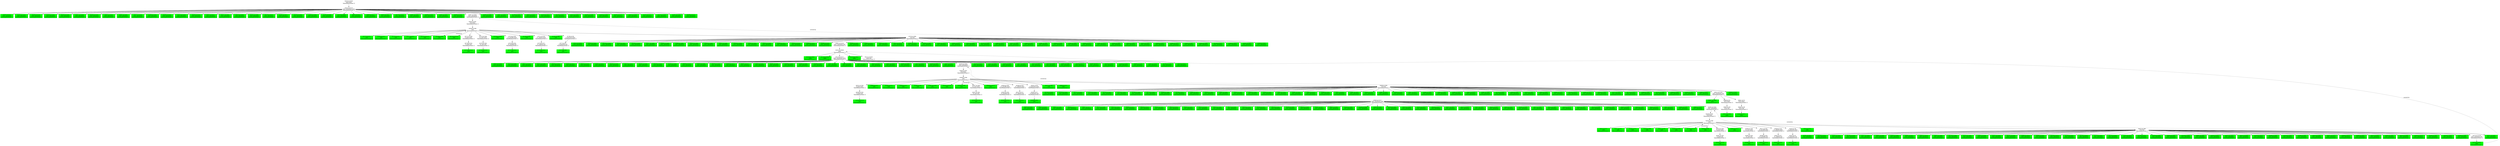 digraph ARG {
node [style="filled" shape="box" color="white"]
92333 [label="92333 @ N552\nmain entry\nValueAnalysisState: []\n" id="92333"]
92341 [label="92341 @ N137\nstart_simulation entry\nValueAnalysisState: []\n" id="92341"]
92367 [fillcolor="green" label="92367 @ N141\nstart_simulation\nValueAnalysisState: []\n" id="92367"]
92430 [fillcolor="green" label="92430 @ N144\nstart_simulation\nValueAnalysisState: []\n" id="92430"]
92385 [fillcolor="green" label="92385 @ N150\nstart_simulation\nValueAnalysisState: []\n" id="92385"]
92448 [fillcolor="green" label="92448 @ N168\nstart_simulation\nValueAnalysisState: []\n" id="92448"]
92428 [fillcolor="green" label="92428 @ N195\nstart_simulation\nValueAnalysisState: []\n" id="92428"]
92421 [fillcolor="green" label="92421 @ N198\nstart_simulation\nValueAnalysisState: []\n" id="92421"]
92446 [fillcolor="green" label="92446 @ N220\nstart_simulation\nValueAnalysisState: []\n" id="92446"]
92632 [fillcolor="green" label="92632 @ N225\nstart_simulation\nValueAnalysisState: []\n" id="92632"]
92847 [fillcolor="green" label="92847 @ N230\nstart_simulation\nValueAnalysisState: []\n" id="92847"]
92472 [fillcolor="green" label="92472 @ N235\nstart_simulation\nValueAnalysisState: []\n" id="92472"]
92496 [fillcolor="green" label="92496 @ N240\nstart_simulation\nValueAnalysisState: []\n" id="92496"]
92493 [fillcolor="green" label="92493 @ N245\nstart_simulation\nValueAnalysisState: []\n" id="92493"]
92524 [fillcolor="green" label="92524 @ N249\nstart_simulation\nValueAnalysisState: []\n" id="92524"]
92840 [fillcolor="green" label="92840 @ N253\nstart_simulation\nValueAnalysisState: []\n" id="92840"]
92531 [fillcolor="green" label="92531 @ N257\nstart_simulation\nValueAnalysisState: []\n" id="92531"]
92517 [fillcolor="green" label="92517 @ N261\nstart_simulation\nValueAnalysisState: []\n" id="92517"]
92516 [fillcolor="green" label="92516 @ N265\nstart_simulation\nValueAnalysisState: []\n" id="92516"]
92545 [fillcolor="green" label="92545 @ N269\nstart_simulation\nValueAnalysisState: []\n" id="92545"]
92579 [fillcolor="green" label="92579 @ N273\nstart_simulation\nValueAnalysisState: []\n" id="92579"]
92595 [fillcolor="green" label="92595 @ N277\nstart_simulation\nValueAnalysisState: []\n" id="92595"]
92544 [fillcolor="green" label="92544 @ N281\nstart_simulation\nValueAnalysisState: []\n" id="92544"]
92698 [fillcolor="green" label="92698 @ N285\nstart_simulation\nValueAnalysisState: []\n" id="92698"]
92565 [fillcolor="green" label="92565 @ N289\nstart_simulation\nValueAnalysisState: []\n" id="92565"]
92735 [fillcolor="green" label="92735 @ N305\nstart_simulation\nValueAnalysisState: []\n" id="92735"]
93051 [fillcolor="green" label="93051 @ N313\nstart_simulation\nValueAnalysisState: []\n" id="93051"]
92603 [fillcolor="green" label="92603 @ N317\nstart_simulation\nValueAnalysisState: []\n" id="92603"]
92613 [fillcolor="green" label="92613 @ N321\nstart_simulation\nValueAnalysisState: []\n" id="92613"]
92779 [fillcolor="green" label="92779 @ N325\nstart_simulation\nValueAnalysisState: []\n" id="92779"]
92687 [fillcolor="green" label="92687 @ N329\nstart_simulation\nValueAnalysisState: []\n" id="92687"]
92689 [fillcolor="green" label="92689 @ N333\nstart_simulation\nValueAnalysisState: []\n" id="92689"]
92655 [fillcolor="green" label="92655 @ N337\nstart_simulation\nValueAnalysisState: []\n" id="92655"]
92648 [fillcolor="green" label="92648 @ N341\nstart_simulation\nValueAnalysisState: []\n" id="92648"]
92647 [label="92647 @ N345\nstart_simulation\nValueAnalysisState: []\n" id="92647"]
92653 [label="92653 @ N61\neval entry\nValueAnalysisState: []\n" id="92653"]
92656 [label="92656 @ N68\neval\nValueAnalysisState: []\n" id="92656"]
92782 [label="92782 @ N60\neval exit\nValueAnalysisState: []\n" id="92782"]
92964 [fillcolor="green" label="92964 @ N379\nstart_simulation\nValueAnalysisState: []\n" id="92964"]
92882 [fillcolor="green" label="92882 @ N397\nstart_simulation\nValueAnalysisState: []\n" id="92882"]
93034 [fillcolor="green" label="93034 @ N406\nstart_simulation\nValueAnalysisState: []\n" id="93034"]
93106 [fillcolor="green" label="93106 @ N415\nstart_simulation\nValueAnalysisState: []\n" id="93106"]
92888 [fillcolor="green" label="92888 @ N423\nstart_simulation\nValueAnalysisState: []\n" id="92888"]
92942 [fillcolor="green" label="92942 @ N432\nstart_simulation\nValueAnalysisState: []\n" id="92942"]
93141 [fillcolor="green" label="93141 @ N436\nstart_simulation\nValueAnalysisState: []\n" id="93141"]
92916 [fillcolor="green" label="92916 @ N440\nstart_simulation\nValueAnalysisState: []\n" id="92916"]
93138 [fillcolor="green" label="93138 @ N444\nstart_simulation\nValueAnalysisState: []\n" id="93138"]
93133 [fillcolor="green" label="93133 @ N452\nstart_simulation\nValueAnalysisState: []\n" id="93133"]
93108 [fillcolor="green" label="93108 @ N456\nstart_simulation\nValueAnalysisState: []\n" id="93108"]
93127 [fillcolor="green" label="93127 @ N460\nstart_simulation\nValueAnalysisState: []\n" id="93127"]
92995 [fillcolor="green" label="92995 @ N468\nstart_simulation\nValueAnalysisState: []\n" id="92995"]
92988 [fillcolor="green" label="92988 @ N480\nstart_simulation\nValueAnalysisState: []\n" id="92988"]
93010 [fillcolor="green" label="93010 @ N484\nstart_simulation\nValueAnalysisState: []\n" id="93010"]
93056 [fillcolor="green" label="93056 @ N488\nstart_simulation\nValueAnalysisState: []\n" id="93056"]
93012 [fillcolor="green" label="93012 @ N496\nstart_simulation\nValueAnalysisState: []\n" id="93012"]
93048 [fillcolor="green" label="93048 @ N500\nstart_simulation\nValueAnalysisState: []\n" id="93048"]
93043 [fillcolor="green" label="93043 @ N504\nstart_simulation\nValueAnalysisState: []\n" id="93043"]
93033 [fillcolor="green" label="93033 @ N508\nstart_simulation\nValueAnalysisState: []\n" id="93033"]
93036 [fillcolor="green" label="93036 @ N512\nstart_simulation\nValueAnalysisState: []\n" id="93036"]
93044 [fillcolor="green" label="93044 @ N516\nstart_simulation\nValueAnalysisState: []\n" id="93044"]
93096 [fillcolor="green" label="93096 @ N520\nstart_simulation\nValueAnalysisState: []\n" id="93096"]
93088 [fillcolor="green" label="93088 @ N528\nstart_simulation\nValueAnalysisState: []\n" id="93088"]
93091 [label="93091 @ N136\nstart_simulation exit\nValueAnalysisState: []\n" id="93091"]
93101 [label="93101 @ N636\nmain\nValueAnalysisState: []\n" id="93101"]
93126 [fillcolor="green" label="93126 @ N646\nmain\nValueAnalysisState: []\n" id="93126"]
93128 [fillcolor="green" label="93128 @ N649\nmain\nValueAnalysisState: []\n" id="93128"]
93119 [label="93119 @ N137\nstart_simulation entry\nValueAnalysisState: []\n" id="93119"]
93528 [fillcolor="green" label="93528 @ N141\nstart_simulation\nValueAnalysisState: []\n" id="93528"]
93441 [fillcolor="green" label="93441 @ N168\nstart_simulation\nValueAnalysisState: []\n" id="93441"]
93478 [fillcolor="green" label="93478 @ N186\nstart_simulation\nValueAnalysisState: []\n" id="93478"]
93221 [fillcolor="green" label="93221 @ N195\nstart_simulation\nValueAnalysisState: []\n" id="93221"]
93225 [fillcolor="green" label="93225 @ N198\nstart_simulation\nValueAnalysisState: []\n" id="93225"]
93339 [fillcolor="green" label="93339 @ N204\nstart_simulation\nValueAnalysisState: []\n" id="93339"]
93409 [fillcolor="green" label="93409 @ N212\nstart_simulation\nValueAnalysisState: []\n" id="93409"]
93424 [fillcolor="green" label="93424 @ N220\nstart_simulation\nValueAnalysisState: []\n" id="93424"]
93305 [fillcolor="green" label="93305 @ N225\nstart_simulation\nValueAnalysisState: []\n" id="93305"]
93349 [fillcolor="green" label="93349 @ N230\nstart_simulation\nValueAnalysisState: []\n" id="93349"]
93578 [fillcolor="green" label="93578 @ N235\nstart_simulation\nValueAnalysisState: []\n" id="93578"]
93282 [fillcolor="green" label="93282 @ N240\nstart_simulation\nValueAnalysisState: []\n" id="93282"]
93338 [fillcolor="green" label="93338 @ N245\nstart_simulation\nValueAnalysisState: []\n" id="93338"]
93306 [fillcolor="green" label="93306 @ N249\nstart_simulation\nValueAnalysisState: []\n" id="93306"]
93300 [fillcolor="green" label="93300 @ N253\nstart_simulation\nValueAnalysisState: []\n" id="93300"]
93324 [fillcolor="green" label="93324 @ N261\nstart_simulation\nValueAnalysisState: []\n" id="93324"]
93376 [fillcolor="green" label="93376 @ N269\nstart_simulation\nValueAnalysisState: []\n" id="93376"]
93586 [fillcolor="green" label="93586 @ N273\nstart_simulation\nValueAnalysisState: []\n" id="93586"]
93367 [fillcolor="green" label="93367 @ N277\nstart_simulation\nValueAnalysisState: []\n" id="93367"]
93354 [fillcolor="green" label="93354 @ N281\nstart_simulation\nValueAnalysisState: []\n" id="93354"]
93361 [fillcolor="green" label="93361 @ N285\nstart_simulation\nValueAnalysisState: []\n" id="93361"]
93366 [fillcolor="green" label="93366 @ N289\nstart_simulation\nValueAnalysisState: []\n" id="93366"]
93393 [fillcolor="green" label="93393 @ N293\nstart_simulation\nValueAnalysisState: []\n" id="93393"]
93486 [fillcolor="green" label="93486 @ N297\nstart_simulation\nValueAnalysisState: []\n" id="93486"]
93617 [fillcolor="green" label="93617 @ N301\nstart_simulation\nValueAnalysisState: []\n" id="93617"]
93397 [fillcolor="green" label="93397 @ N309\nstart_simulation\nValueAnalysisState: []\n" id="93397"]
93423 [fillcolor="green" label="93423 @ N313\nstart_simulation\nValueAnalysisState: []\n" id="93423"]
93415 [fillcolor="green" label="93415 @ N317\nstart_simulation\nValueAnalysisState: []\n" id="93415"]
93431 [fillcolor="green" label="93431 @ N325\nstart_simulation\nValueAnalysisState: []\n" id="93431"]
93465 [fillcolor="green" label="93465 @ N329\nstart_simulation\nValueAnalysisState: []\n" id="93465"]
93470 [fillcolor="green" label="93470 @ N333\nstart_simulation\nValueAnalysisState: []\n" id="93470"]
93459 [fillcolor="green" label="93459 @ N337\nstart_simulation\nValueAnalysisState: []\n" id="93459"]
93457 [fillcolor="green" label="93457 @ N341\nstart_simulation\nValueAnalysisState: []\n" id="93457"]
93456 [label="93456 @ N345\nstart_simulation\nValueAnalysisState: []\n" id="93456"]
93463 [label="93463 @ N61\neval entry\nValueAnalysisState: []\n" id="93463"]
93468 [label="93468 @ N68\neval\nValueAnalysisState: []\n" id="93468"]
93608 [label="93608 @ N60\neval exit\nValueAnalysisState: []\n" id="93608"]
93772 [fillcolor="green" label="93772 @ N352\nstart_simulation\nValueAnalysisState: []\n" id="93772"]
93779 [fillcolor="green" label="93779 @ N355\nstart_simulation\nValueAnalysisState: []\n" id="93779"]
93696 [fillcolor="green" label="93696 @ N361\nstart_simulation\nValueAnalysisState: []\n" id="93696"]
93702 [fillcolor="green" label="93702 @ N388\nstart_simulation\nValueAnalysisState: []\n" id="93702"]
93698 [fillcolor="green" label="93698 @ N406\nstart_simulation\nValueAnalysisState: []\n" id="93698"]
93839 [fillcolor="green" label="93839 @ N415\nstart_simulation\nValueAnalysisState: []\n" id="93839"]
93695 [fillcolor="green" label="93695 @ N423\nstart_simulation\nValueAnalysisState: []\n" id="93695"]
93746 [fillcolor="green" label="93746 @ N436\nstart_simulation\nValueAnalysisState: []\n" id="93746"]
93758 [fillcolor="green" label="93758 @ N440\nstart_simulation\nValueAnalysisState: []\n" id="93758"]
93751 [fillcolor="green" label="93751 @ N444\nstart_simulation\nValueAnalysisState: []\n" id="93751"]
93742 [fillcolor="green" label="93742 @ N448\nstart_simulation\nValueAnalysisState: []\n" id="93742"]
93750 [fillcolor="green" label="93750 @ N452\nstart_simulation\nValueAnalysisState: []\n" id="93750"]
93759 [fillcolor="green" label="93759 @ N456\nstart_simulation\nValueAnalysisState: []\n" id="93759"]
93798 [fillcolor="green" label="93798 @ N460\nstart_simulation\nValueAnalysisState: []\n" id="93798"]
93778 [fillcolor="green" label="93778 @ N464\nstart_simulation\nValueAnalysisState: []\n" id="93778"]
93808 [fillcolor="green" label="93808 @ N468\nstart_simulation\nValueAnalysisState: []\n" id="93808"]
93796 [fillcolor="green" label="93796 @ N472\nstart_simulation\nValueAnalysisState: []\n" id="93796"]
93804 [fillcolor="green" label="93804 @ N476\nstart_simulation\nValueAnalysisState: []\n" id="93804"]
93959 [fillcolor="green" label="93959 @ N484\nstart_simulation\nValueAnalysisState: []\n" id="93959"]
93822 [fillcolor="green" label="93822 @ N488\nstart_simulation\nValueAnalysisState: []\n" id="93822"]
93843 [fillcolor="green" label="93843 @ N492\nstart_simulation\nValueAnalysisState: []\n" id="93843"]
93859 [fillcolor="green" label="93859 @ N496\nstart_simulation\nValueAnalysisState: []\n" id="93859"]
93844 [fillcolor="green" label="93844 @ N500\nstart_simulation\nValueAnalysisState: []\n" id="93844"]
93855 [fillcolor="green" label="93855 @ N504\nstart_simulation\nValueAnalysisState: []\n" id="93855"]
93881 [fillcolor="green" label="93881 @ N520\nstart_simulation\nValueAnalysisState: []\n" id="93881"]
93902 [fillcolor="green" label="93902 @ N524\nstart_simulation\nValueAnalysisState: []\n" id="93902"]
93898 [fillcolor="green" label="93898 @ N528\nstart_simulation\nValueAnalysisState: []\n" id="93898"]
93914 [label="93914 @ N136\nstart_simulation exit\nValueAnalysisState: []\n" id="93914"]
93947 [fillcolor="green" label="93947 @ N668\nmain\nValueAnalysisState: []\n" id="93947"]
93941 [label="93941 @ N1\nerror entry\nValueAnalysisState: []\n" id="93941"]
93945 [label="93945 @ N0\nerror exit\nValueAnalysisState: []\n" id="93945"]
93948 [fillcolor="green" label="93948 @ N671\nmain\nValueAnalysisState: []\n" id="93948"]
93940 [label="93940 @ N137\nstart_simulation entry\nValueAnalysisState: []\n" id="93940"]
93993 [fillcolor="green" label="93993 @ N150\nstart_simulation\nValueAnalysisState: []\n" id="93993"]
93984 [fillcolor="green" label="93984 @ N153\nstart_simulation\nValueAnalysisState: []\n" id="93984"]
94074 [fillcolor="green" label="94074 @ N159\nstart_simulation\nValueAnalysisState: []\n" id="94074"]
94421 [fillcolor="green" label="94421 @ N162\nstart_simulation\nValueAnalysisState: []\n" id="94421"]
94025 [fillcolor="green" label="94025 @ N168\nstart_simulation\nValueAnalysisState: []\n" id="94025"]
94006 [fillcolor="green" label="94006 @ N171\nstart_simulation\nValueAnalysisState: []\n" id="94006"]
94027 [fillcolor="green" label="94027 @ N177\nstart_simulation\nValueAnalysisState: []\n" id="94027"]
94279 [fillcolor="green" label="94279 @ N186\nstart_simulation\nValueAnalysisState: []\n" id="94279"]
94210 [fillcolor="green" label="94210 @ N204\nstart_simulation\nValueAnalysisState: []\n" id="94210"]
94093 [fillcolor="green" label="94093 @ N212\nstart_simulation\nValueAnalysisState: []\n" id="94093"]
94180 [fillcolor="green" label="94180 @ N220\nstart_simulation\nValueAnalysisState: []\n" id="94180"]
94102 [fillcolor="green" label="94102 @ N225\nstart_simulation\nValueAnalysisState: []\n" id="94102"]
94153 [fillcolor="green" label="94153 @ N230\nstart_simulation\nValueAnalysisState: []\n" id="94153"]
94105 [fillcolor="green" label="94105 @ N235\nstart_simulation\nValueAnalysisState: []\n" id="94105"]
94121 [fillcolor="green" label="94121 @ N240\nstart_simulation\nValueAnalysisState: []\n" id="94121"]
94120 [fillcolor="green" label="94120 @ N245\nstart_simulation\nValueAnalysisState: []\n" id="94120"]
94173 [fillcolor="green" label="94173 @ N249\nstart_simulation\nValueAnalysisState: []\n" id="94173"]
94226 [fillcolor="green" label="94226 @ N253\nstart_simulation\nValueAnalysisState: []\n" id="94226"]
94246 [fillcolor="green" label="94246 @ N257\nstart_simulation\nValueAnalysisState: []\n" id="94246"]
94158 [fillcolor="green" label="94158 @ N261\nstart_simulation\nValueAnalysisState: []\n" id="94158"]
94206 [fillcolor="green" label="94206 @ N265\nstart_simulation\nValueAnalysisState: []\n" id="94206"]
94163 [fillcolor="green" label="94163 @ N269\nstart_simulation\nValueAnalysisState: []\n" id="94163"]
94187 [fillcolor="green" label="94187 @ N277\nstart_simulation\nValueAnalysisState: []\n" id="94187"]
94267 [fillcolor="green" label="94267 @ N281\nstart_simulation\nValueAnalysisState: []\n" id="94267"]
94188 [fillcolor="green" label="94188 @ N285\nstart_simulation\nValueAnalysisState: []\n" id="94188"]
94268 [fillcolor="green" label="94268 @ N289\nstart_simulation\nValueAnalysisState: []\n" id="94268"]
94283 [fillcolor="green" label="94283 @ N293\nstart_simulation\nValueAnalysisState: []\n" id="94283"]
94254 [fillcolor="green" label="94254 @ N305\nstart_simulation\nValueAnalysisState: []\n" id="94254"]
94223 [fillcolor="green" label="94223 @ N309\nstart_simulation\nValueAnalysisState: []\n" id="94223"]
94233 [fillcolor="green" label="94233 @ N313\nstart_simulation\nValueAnalysisState: []\n" id="94233"]
94248 [fillcolor="green" label="94248 @ N317\nstart_simulation\nValueAnalysisState: []\n" id="94248"]
94377 [fillcolor="green" label="94377 @ N321\nstart_simulation\nValueAnalysisState: []\n" id="94377"]
94257 [fillcolor="green" label="94257 @ N325\nstart_simulation\nValueAnalysisState: []\n" id="94257"]
94271 [fillcolor="green" label="94271 @ N333\nstart_simulation\nValueAnalysisState: []\n" id="94271"]
94291 [fillcolor="green" label="94291 @ N337\nstart_simulation\nValueAnalysisState: []\n" id="94291"]
94285 [label="94285 @ N345\nstart_simulation\nValueAnalysisState: []\n" id="94285"]
94290 [label="94290 @ N61\neval entry\nValueAnalysisState: []\n" id="94290"]
94295 [label="94295 @ N68\neval\nValueAnalysisState: []\n" id="94295"]
94423 [label="94423 @ N60\neval exit\nValueAnalysisState: []\n" id="94423"]
94527 [fillcolor="green" label="94527 @ N352\nstart_simulation\nValueAnalysisState: []\n" id="94527"]
94454 [fillcolor="green" label="94454 @ N361\nstart_simulation\nValueAnalysisState: []\n" id="94454"]
94513 [fillcolor="green" label="94513 @ N364\nstart_simulation\nValueAnalysisState: []\n" id="94513"]
94540 [fillcolor="green" label="94540 @ N379\nstart_simulation\nValueAnalysisState: []\n" id="94540"]
94500 [fillcolor="green" label="94500 @ N397\nstart_simulation\nValueAnalysisState: []\n" id="94500"]
94536 [fillcolor="green" label="94536 @ N406\nstart_simulation\nValueAnalysisState: []\n" id="94536"]
94509 [fillcolor="green" label="94509 @ N409\nstart_simulation\nValueAnalysisState: []\n" id="94509"]
94741 [fillcolor="green" label="94741 @ N415\nstart_simulation\nValueAnalysisState: []\n" id="94741"]
94739 [fillcolor="green" label="94739 @ N423\nstart_simulation\nValueAnalysisState: []\n" id="94739"]
94555 [fillcolor="green" label="94555 @ N432\nstart_simulation\nValueAnalysisState: []\n" id="94555"]
94738 [fillcolor="green" label="94738 @ N436\nstart_simulation\nValueAnalysisState: []\n" id="94738"]
94577 [fillcolor="green" label="94577 @ N448\nstart_simulation\nValueAnalysisState: []\n" id="94577"]
94691 [fillcolor="green" label="94691 @ N456\nstart_simulation\nValueAnalysisState: []\n" id="94691"]
94595 [fillcolor="green" label="94595 @ N464\nstart_simulation\nValueAnalysisState: []\n" id="94595"]
94662 [fillcolor="green" label="94662 @ N472\nstart_simulation\nValueAnalysisState: []\n" id="94662"]
94632 [fillcolor="green" label="94632 @ N476\nstart_simulation\nValueAnalysisState: []\n" id="94632"]
94625 [fillcolor="green" label="94625 @ N480\nstart_simulation\nValueAnalysisState: []\n" id="94625"]
94716 [fillcolor="green" label="94716 @ N484\nstart_simulation\nValueAnalysisState: []\n" id="94716"]
94710 [fillcolor="green" label="94710 @ N492\nstart_simulation\nValueAnalysisState: []\n" id="94710"]
94661 [fillcolor="green" label="94661 @ N500\nstart_simulation\nValueAnalysisState: []\n" id="94661"]
94737 [fillcolor="green" label="94737 @ N504\nstart_simulation\nValueAnalysisState: []\n" id="94737"]
94701 [fillcolor="green" label="94701 @ N508\nstart_simulation\nValueAnalysisState: []\n" id="94701"]
94685 [fillcolor="green" label="94685 @ N516\nstart_simulation\nValueAnalysisState: []\n" id="94685"]
94696 [fillcolor="green" label="94696 @ N520\nstart_simulation\nValueAnalysisState: []\n" id="94696"]
94708 [fillcolor="green" label="94708 @ N524\nstart_simulation\nValueAnalysisState: []\n" id="94708"]
94709 [fillcolor="green" label="94709 @ N528\nstart_simulation\nValueAnalysisState: []\n" id="94709"]
94733 [label="94733 @ N136\nstart_simulation exit\nValueAnalysisState: []\n" id="94733"]
94735 [fillcolor="green" label="94735 @ N636\nmain\nValueAnalysisState: []\n" id="94735"]
94730 [fillcolor="green" label="94730 @ N532\nstart_simulation\nValueAnalysisState: []\n" id="94730"]
94726 [fillcolor="green" label="94726 @ N532\nstart_simulation\nValueAnalysisState: []\n" id="94726"]
94722 [fillcolor="green" label="94722 @ N532\nstart_simulation\nValueAnalysisState: []\n" id="94722"]
94715 [fillcolor="green" label="94715 @ N532\nstart_simulation\nValueAnalysisState: []\n" id="94715"]
94711 [fillcolor="green" label="94711 @ N345\nstart_simulation\nValueAnalysisState: []\n" id="94711"]
94736 [fillcolor="green" label="94736 @ N512\nstart_simulation\nValueAnalysisState: []\n" id="94736"]
94703 [fillcolor="green" label="94703 @ N496\nstart_simulation\nValueAnalysisState: []\n" id="94703"]
94634 [fillcolor="green" label="94634 @ N488\nstart_simulation\nValueAnalysisState: []\n" id="94634"]
94700 [fillcolor="green" label="94700 @ N468\nstart_simulation\nValueAnalysisState: []\n" id="94700"]
94697 [fillcolor="green" label="94697 @ N460\nstart_simulation\nValueAnalysisState: []\n" id="94697"]
94583 [fillcolor="green" label="94583 @ N452\nstart_simulation\nValueAnalysisState: []\n" id="94583"]
94575 [fillcolor="green" label="94575 @ N444\nstart_simulation\nValueAnalysisState: []\n" id="94575"]
94557 [fillcolor="green" label="94557 @ N440\nstart_simulation\nValueAnalysisState: []\n" id="94557"]
94740 [fillcolor="green" label="94740 @ N418\nstart_simulation\nValueAnalysisState: []\n" id="94740"]
94498 [fillcolor="green" label="94498 @ N400\nstart_simulation\nValueAnalysisState: []\n" id="94498"]
94744 [fillcolor="green" label="94744 @ N388\nstart_simulation\nValueAnalysisState: []\n" id="94744"]
94490 [fillcolor="green" label="94490 @ N391\nstart_simulation\nValueAnalysisState: []\n" id="94490"]
94475 [fillcolor="green" label="94475 @ N382\nstart_simulation\nValueAnalysisState: []\n" id="94475"]
94471 [fillcolor="green" label="94471 @ N370\nstart_simulation\nValueAnalysisState: []\n" id="94471"]
94460 [fillcolor="green" label="94460 @ N373\nstart_simulation\nValueAnalysisState: []\n" id="94460"]
94480 [fillcolor="green" label="94480 @ N355\nstart_simulation\nValueAnalysisState: []\n" id="94480"]
94419 [fillcolor="green" label="94419 @ N72\neval\nValueAnalysisState: []\n" id="94419"]
94415 [fillcolor="green" label="94415 @ N72\neval\nValueAnalysisState: []\n" id="94415"]
94411 [fillcolor="green" label="94411 @ N72\neval\nValueAnalysisState: []\n" id="94411"]
94388 [fillcolor="green" label="94388 @ N72\neval\nValueAnalysisState: []\n" id="94388"]
94349 [fillcolor="green" label="94349 @ N88\neval\nValueAnalysisState: []\n" id="94349"]
94407 [fillcolor="green" label="94407 @ N97\neval\nValueAnalysisState: []\n" id="94407"]
94406 [fillcolor="green" label="94406 @ N106\neval\nValueAnalysisState: []\n" id="94406"]
94378 [fillcolor="green" label="94378 @ N124\neval\nValueAnalysisState: []\n" id="94378"]
94368 [fillcolor="green" label="94368 @ N68\neval\nValueAnalysisState: []\n" id="94368"]
94379 [label="94379 @ N56\nD_print entry\nValueAnalysisState: []\n" id="94379"]
94381 [label="94381 @ N55\nD_print exit\nValueAnalysisState: []\n" id="94381"]
94383 [fillcolor="green" label="94383 @ N128\neval\nValueAnalysisState: []\n" id="94383"]
94385 [fillcolor="green" label="94385 @ N115\neval\nValueAnalysisState: []\n" id="94385"]
94389 [label="94389 @ N46\nS3_zero entry\nValueAnalysisState: []\n" id="94389"]
94394 [label="94394 @ N45\nS3_zero exit\nValueAnalysisState: []\n" id="94394"]
94398 [fillcolor="green" label="94398 @ N119\neval\nValueAnalysisState: []\n" id="94398"]
94371 [label="94371 @ N30\nS2_presdbl entry\nValueAnalysisState: []\n" id="94371"]
94396 [label="94396 @ N29\nS2_presdbl exit\nValueAnalysisState: []\n" id="94396"]
94404 [fillcolor="green" label="94404 @ N110\neval\nValueAnalysisState: []\n" id="94404"]
94399 [label="94399 @ N18\nS1_addsub entry\nValueAnalysisState: []\n" id="94399"]
94402 [label="94402 @ N17\nS1_addsub exit\nValueAnalysisState: []\n" id="94402"]
94405 [fillcolor="green" label="94405 @ N101\neval\nValueAnalysisState: []\n" id="94405"]
94330 [label="94330 @ N8\nN_generate entry\nValueAnalysisState: []\n" id="94330"]
94333 [label="94333 @ N7\nN_generate exit\nValueAnalysisState: []\n" id="94333"]
94372 [fillcolor="green" label="94372 @ N92\neval\nValueAnalysisState: []\n" id="94372"]
94434 [fillcolor="green" label="94434 @ N341\nstart_simulation\nValueAnalysisState: []\n" id="94434"]
94265 [fillcolor="green" label="94265 @ N329\nstart_simulation\nValueAnalysisState: []\n" id="94265"]
94275 [fillcolor="green" label="94275 @ N301\nstart_simulation\nValueAnalysisState: []\n" id="94275"]
94314 [fillcolor="green" label="94314 @ N297\nstart_simulation\nValueAnalysisState: []\n" id="94314"]
94162 [fillcolor="green" label="94162 @ N273\nstart_simulation\nValueAnalysisState: []\n" id="94162"]
94259 [fillcolor="green" label="94259 @ N207\nstart_simulation\nValueAnalysisState: []\n" id="94259"]
94132 [fillcolor="green" label="94132 @ N198\nstart_simulation\nValueAnalysisState: []\n" id="94132"]
94049 [fillcolor="green" label="94049 @ N195\nstart_simulation\nValueAnalysisState: []\n" id="94049"]
94087 [fillcolor="green" label="94087 @ N189\nstart_simulation\nValueAnalysisState: []\n" id="94087"]
94059 [fillcolor="green" label="94059 @ N180\nstart_simulation\nValueAnalysisState: []\n" id="94059"]
94442 [fillcolor="green" label="94442 @ N141\nstart_simulation\nValueAnalysisState: []\n" id="94442"]
94321 [fillcolor="green" label="94321 @ N144\nstart_simulation\nValueAnalysisState: []\n" id="94321"]
93949 [label="93949 @ N1\nerror entry\nValueAnalysisState: []\n" id="93949"]
93955 [label="93955 @ N0\nerror exit\nValueAnalysisState: []\n" id="93955"]
93957 [fillcolor="green" label="93957 @ N664\nmain\nValueAnalysisState: []\n" id="93957"]
93911 [fillcolor="green" label="93911 @ N532\nstart_simulation\nValueAnalysisState: []\n" id="93911"]
93907 [fillcolor="green" label="93907 @ N532\nstart_simulation\nValueAnalysisState: []\n" id="93907"]
93903 [fillcolor="green" label="93903 @ N532\nstart_simulation\nValueAnalysisState: []\n" id="93903"]
93897 [fillcolor="green" label="93897 @ N532\nstart_simulation\nValueAnalysisState: []\n" id="93897"]
93896 [fillcolor="green" label="93896 @ N345\nstart_simulation\nValueAnalysisState: []\n" id="93896"]
93958 [fillcolor="green" label="93958 @ N516\nstart_simulation\nValueAnalysisState: []\n" id="93958"]
93917 [fillcolor="green" label="93917 @ N512\nstart_simulation\nValueAnalysisState: []\n" id="93917"]
93960 [fillcolor="green" label="93960 @ N508\nstart_simulation\nValueAnalysisState: []\n" id="93960"]
93862 [fillcolor="green" label="93862 @ N480\nstart_simulation\nValueAnalysisState: []\n" id="93862"]
93864 [fillcolor="green" label="93864 @ N432\nstart_simulation\nValueAnalysisState: []\n" id="93864"]
93697 [fillcolor="green" label="93697 @ N418\nstart_simulation\nValueAnalysisState: []\n" id="93697"]
93681 [fillcolor="green" label="93681 @ N409\nstart_simulation\nValueAnalysisState: []\n" id="93681"]
93734 [fillcolor="green" label="93734 @ N400\nstart_simulation\nValueAnalysisState: []\n" id="93734"]
93838 [fillcolor="green" label="93838 @ N397\nstart_simulation\nValueAnalysisState: []\n" id="93838"]
93878 [fillcolor="green" label="93878 @ N391\nstart_simulation\nValueAnalysisState: []\n" id="93878"]
93924 [fillcolor="green" label="93924 @ N382\nstart_simulation\nValueAnalysisState: []\n" id="93924"]
93964 [fillcolor="green" label="93964 @ N379\nstart_simulation\nValueAnalysisState: []\n" id="93964"]
93795 [fillcolor="green" label="93795 @ N370\nstart_simulation\nValueAnalysisState: []\n" id="93795"]
93805 [fillcolor="green" label="93805 @ N373\nstart_simulation\nValueAnalysisState: []\n" id="93805"]
93639 [fillcolor="green" label="93639 @ N364\nstart_simulation\nValueAnalysisState: []\n" id="93639"]
93604 [fillcolor="green" label="93604 @ N72\neval\nValueAnalysisState: []\n" id="93604"]
93600 [fillcolor="green" label="93600 @ N72\neval\nValueAnalysisState: []\n" id="93600"]
93594 [fillcolor="green" label="93594 @ N72\neval\nValueAnalysisState: []\n" id="93594"]
93584 [fillcolor="green" label="93584 @ N72\neval\nValueAnalysisState: []\n" id="93584"]
93566 [fillcolor="green" label="93566 @ N97\neval\nValueAnalysisState: []\n" id="93566"]
93567 [fillcolor="green" label="93567 @ N106\neval\nValueAnalysisState: []\n" id="93567"]
93553 [fillcolor="green" label="93553 @ N124\neval\nValueAnalysisState: []\n" id="93553"]
93546 [fillcolor="green" label="93546 @ N68\neval\nValueAnalysisState: []\n" id="93546"]
93552 [label="93552 @ N56\nD_print entry\nValueAnalysisState: []\n" id="93552"]
93556 [label="93556 @ N55\nD_print exit\nValueAnalysisState: []\n" id="93556"]
93559 [fillcolor="green" label="93559 @ N128\neval\nValueAnalysisState: []\n" id="93559"]
93548 [fillcolor="green" label="93548 @ N115\neval\nValueAnalysisState: []\n" id="93548"]
93527 [label="93527 @ N46\nS3_zero entry\nValueAnalysisState: []\n" id="93527"]
93531 [label="93531 @ N45\nS3_zero exit\nValueAnalysisState: []\n" id="93531"]
93554 [fillcolor="green" label="93554 @ N119\neval\nValueAnalysisState: []\n" id="93554"]
93560 [label="93560 @ N30\nS2_presdbl entry\nValueAnalysisState: []\n" id="93560"]
93563 [label="93563 @ N29\nS2_presdbl exit\nValueAnalysisState: []\n" id="93563"]
93565 [fillcolor="green" label="93565 @ N110\neval\nValueAnalysisState: []\n" id="93565"]
93509 [label="93509 @ N18\nS1_addsub entry\nValueAnalysisState: []\n" id="93509"]
93512 [label="93512 @ N17\nS1_addsub exit\nValueAnalysisState: []\n" id="93512"]
93557 [fillcolor="green" label="93557 @ N101\neval\nValueAnalysisState: []\n" id="93557"]
93573 [fillcolor="green" label="93573 @ N88\neval\nValueAnalysisState: []\n" id="93573"]
93581 [label="93581 @ N8\nN_generate entry\nValueAnalysisState: []\n" id="93581"]
93585 [label="93585 @ N7\nN_generate exit\nValueAnalysisState: []\n" id="93585"]
93588 [fillcolor="green" label="93588 @ N92\neval\nValueAnalysisState: []\n" id="93588"]
93534 [fillcolor="green" label="93534 @ N321\nstart_simulation\nValueAnalysisState: []\n" id="93534"]
93412 [fillcolor="green" label="93412 @ N305\nstart_simulation\nValueAnalysisState: []\n" id="93412"]
93492 [fillcolor="green" label="93492 @ N265\nstart_simulation\nValueAnalysisState: []\n" id="93492"]
93577 [fillcolor="green" label="93577 @ N257\nstart_simulation\nValueAnalysisState: []\n" id="93577"]
93513 [fillcolor="green" label="93513 @ N207\nstart_simulation\nValueAnalysisState: []\n" id="93513"]
93220 [fillcolor="green" label="93220 @ N189\nstart_simulation\nValueAnalysisState: []\n" id="93220"]
93605 [fillcolor="green" label="93605 @ N180\nstart_simulation\nValueAnalysisState: []\n" id="93605"]
93549 [fillcolor="green" label="93549 @ N177\nstart_simulation\nValueAnalysisState: []\n" id="93549"]
93187 [fillcolor="green" label="93187 @ N171\nstart_simulation\nValueAnalysisState: []\n" id="93187"]
93254 [fillcolor="green" label="93254 @ N162\nstart_simulation\nValueAnalysisState: []\n" id="93254"]
93186 [fillcolor="green" label="93186 @ N159\nstart_simulation\nValueAnalysisState: []\n" id="93186"]
93963 [fillcolor="green" label="93963 @ N153\nstart_simulation\nValueAnalysisState: []\n" id="93963"]
93632 [fillcolor="green" label="93632 @ N150\nstart_simulation\nValueAnalysisState: []\n" id="93632"]
93786 [fillcolor="green" label="93786 @ N144\nstart_simulation\nValueAnalysisState: []\n" id="93786"]
93129 [fillcolor="green" label="93129 @ N643\nmain\nValueAnalysisState: []\n" id="93129"]
93131 [label="93131 @ N551\nmain exit\nValueAnalysisState: []\n" id="93131"]
93086 [fillcolor="green" label="93086 @ N532\nstart_simulation\nValueAnalysisState: []\n" id="93086"]
93082 [fillcolor="green" label="93082 @ N532\nstart_simulation\nValueAnalysisState: []\n" id="93082"]
93078 [fillcolor="green" label="93078 @ N532\nstart_simulation\nValueAnalysisState: []\n" id="93078"]
93073 [fillcolor="green" label="93073 @ N532\nstart_simulation\nValueAnalysisState: []\n" id="93073"]
93069 [fillcolor="green" label="93069 @ N345\nstart_simulation\nValueAnalysisState: []\n" id="93069"]
93095 [fillcolor="green" label="93095 @ N524\nstart_simulation\nValueAnalysisState: []\n" id="93095"]
93064 [fillcolor="green" label="93064 @ N492\nstart_simulation\nValueAnalysisState: []\n" id="93064"]
93025 [fillcolor="green" label="93025 @ N476\nstart_simulation\nValueAnalysisState: []\n" id="93025"]
92962 [fillcolor="green" label="92962 @ N472\nstart_simulation\nValueAnalysisState: []\n" id="92962"]
93102 [fillcolor="green" label="93102 @ N464\nstart_simulation\nValueAnalysisState: []\n" id="93102"]
93134 [fillcolor="green" label="93134 @ N448\nstart_simulation\nValueAnalysisState: []\n" id="93134"]
92892 [fillcolor="green" label="92892 @ N418\nstart_simulation\nValueAnalysisState: []\n" id="92892"]
92975 [fillcolor="green" label="92975 @ N409\nstart_simulation\nValueAnalysisState: []\n" id="92975"]
92862 [fillcolor="green" label="92862 @ N400\nstart_simulation\nValueAnalysisState: []\n" id="92862"]
92981 [fillcolor="green" label="92981 @ N391\nstart_simulation\nValueAnalysisState: []\n" id="92981"]
92963 [fillcolor="green" label="92963 @ N388\nstart_simulation\nValueAnalysisState: []\n" id="92963"]
92905 [fillcolor="green" label="92905 @ N382\nstart_simulation\nValueAnalysisState: []\n" id="92905"]
92893 [fillcolor="green" label="92893 @ N373\nstart_simulation\nValueAnalysisState: []\n" id="92893"]
92822 [fillcolor="green" label="92822 @ N370\nstart_simulation\nValueAnalysisState: []\n" id="92822"]
92844 [fillcolor="green" label="92844 @ N361\nstart_simulation\nValueAnalysisState: []\n" id="92844"]
92816 [fillcolor="green" label="92816 @ N364\nstart_simulation\nValueAnalysisState: []\n" id="92816"]
93074 [fillcolor="green" label="93074 @ N355\nstart_simulation\nValueAnalysisState: []\n" id="93074"]
93090 [fillcolor="green" label="93090 @ N352\nstart_simulation\nValueAnalysisState: []\n" id="93090"]
92773 [fillcolor="green" label="92773 @ N72\neval\nValueAnalysisState: []\n" id="92773"]
92765 [fillcolor="green" label="92765 @ N72\neval\nValueAnalysisState: []\n" id="92765"]
92778 [fillcolor="green" label="92778 @ N72\neval\nValueAnalysisState: []\n" id="92778"]
92777 [fillcolor="green" label="92777 @ N72\neval\nValueAnalysisState: []\n" id="92777"]
92737 [fillcolor="green" label="92737 @ N115\neval\nValueAnalysisState: []\n" id="92737"]
92709 [fillcolor="green" label="92709 @ N68\neval\nValueAnalysisState: []\n" id="92709"]
92718 [fillcolor="green" label="92718 @ N124\neval\nValueAnalysisState: []\n" id="92718"]
92721 [label="92721 @ N56\nD_print entry\nValueAnalysisState: []\n" id="92721"]
92726 [label="92726 @ N55\nD_print exit\nValueAnalysisState: []\n" id="92726"]
92733 [fillcolor="green" label="92733 @ N128\neval\nValueAnalysisState: []\n" id="92733"]
92724 [label="92724 @ N46\nS3_zero entry\nValueAnalysisState: []\n" id="92724"]
92730 [label="92730 @ N45\nS3_zero exit\nValueAnalysisState: []\n" id="92730"]
92734 [fillcolor="green" label="92734 @ N119\neval\nValueAnalysisState: []\n" id="92734"]
92736 [fillcolor="green" label="92736 @ N106\neval\nValueAnalysisState: []\n" id="92736"]
92738 [label="92738 @ N30\nS2_presdbl entry\nValueAnalysisState: []\n" id="92738"]
92744 [label="92744 @ N29\nS2_presdbl exit\nValueAnalysisState: []\n" id="92744"]
92747 [fillcolor="green" label="92747 @ N110\neval\nValueAnalysisState: []\n" id="92747"]
92748 [fillcolor="green" label="92748 @ N97\neval\nValueAnalysisState: []\n" id="92748"]
92751 [label="92751 @ N18\nS1_addsub entry\nValueAnalysisState: []\n" id="92751"]
92754 [label="92754 @ N17\nS1_addsub exit\nValueAnalysisState: []\n" id="92754"]
92756 [fillcolor="green" label="92756 @ N101\neval\nValueAnalysisState: []\n" id="92756"]
92762 [fillcolor="green" label="92762 @ N88\neval\nValueAnalysisState: []\n" id="92762"]
92766 [label="92766 @ N8\nN_generate entry\nValueAnalysisState: []\n" id="92766"]
92774 [label="92774 @ N7\nN_generate exit\nValueAnalysisState: []\n" id="92774"]
92776 [fillcolor="green" label="92776 @ N92\neval\nValueAnalysisState: []\n" id="92776"]
92645 [fillcolor="green" label="92645 @ N309\nstart_simulation\nValueAnalysisState: []\n" id="92645"]
92617 [fillcolor="green" label="92617 @ N301\nstart_simulation\nValueAnalysisState: []\n" id="92617"]
92769 [fillcolor="green" label="92769 @ N297\nstart_simulation\nValueAnalysisState: []\n" id="92769"]
92642 [fillcolor="green" label="92642 @ N293\nstart_simulation\nValueAnalysisState: []\n" id="92642"]
93149 [fillcolor="green" label="93149 @ N212\nstart_simulation\nValueAnalysisState: []\n" id="93149"]
93146 [fillcolor="green" label="93146 @ N207\nstart_simulation\nValueAnalysisState: []\n" id="93146"]
93142 [fillcolor="green" label="93142 @ N204\nstart_simulation\nValueAnalysisState: []\n" id="93142"]
92463 [fillcolor="green" label="92463 @ N186\nstart_simulation\nValueAnalysisState: []\n" id="92463"]
92449 [fillcolor="green" label="92449 @ N189\nstart_simulation\nValueAnalysisState: []\n" id="92449"]
92435 [fillcolor="green" label="92435 @ N177\nstart_simulation\nValueAnalysisState: []\n" id="92435"]
92402 [fillcolor="green" label="92402 @ N180\nstart_simulation\nValueAnalysisState: []\n" id="92402"]
93132 [fillcolor="green" label="93132 @ N171\nstart_simulation\nValueAnalysisState: []\n" id="93132"]
92376 [fillcolor="green" label="92376 @ N162\nstart_simulation\nValueAnalysisState: []\n" id="92376"]
92401 [fillcolor="green" label="92401 @ N159\nstart_simulation\nValueAnalysisState: []\n" id="92401"]
92366 [fillcolor="green" label="92366 @ N153\nstart_simulation\nValueAnalysisState: []\n" id="92366"]
92333 -> 92341 []
92341 -> 92366 []
92341 -> 92401 []
92341 -> 92376 []
92341 -> 93132 []
92341 -> 92402 []
92341 -> 92435 []
92341 -> 92449 []
92341 -> 92463 []
92341 -> 93142 []
92341 -> 93146 []
92341 -> 93149 []
92341 -> 92642 []
92341 -> 92769 []
92341 -> 92617 []
92341 -> 92645 []
92341 -> 92647 []
92341 -> 92648 []
92341 -> 92655 []
92341 -> 92689 []
92341 -> 92687 []
92341 -> 92779 []
92341 -> 92613 []
92341 -> 92603 []
92341 -> 93051 []
92341 -> 92735 []
92341 -> 92565 []
92341 -> 92698 []
92341 -> 92544 []
92341 -> 92595 []
92341 -> 92579 []
92341 -> 92545 []
92341 -> 92516 []
92341 -> 92517 []
92341 -> 92531 []
92341 -> 92840 []
92341 -> 92524 []
92341 -> 92493 []
92341 -> 92496 []
92341 -> 92472 []
92341 -> 92847 []
92341 -> 92632 []
92341 -> 92446 []
92341 -> 92421 []
92341 -> 92428 []
92341 -> 92448 []
92341 -> 92385 []
92341 -> 92430 []
92341 -> 92367 []
93069 -> 92647 [style="dashed" weight="0" label="covered by"]
92647 -> 92653 []
92653 -> 92656 []
92709 -> 92656 [style="dashed" weight="0" label="covered by"]
92656 -> 92766 []
92656 -> 92762 []
92656 -> 92751 []
92656 -> 92748 []
92656 -> 92738 []
92656 -> 92736 []
92656 -> 92724 []
92656 -> 92721 []
92656 -> 92718 []
92656 -> 92709 []
92656 -> 92737 []
92656 -> 92777 []
92656 -> 92778 []
92656 -> 92765 []
92656 -> 92773 []
92656 -> 92782 []
92782 -> 93090 []
92782 -> 93074 []
92782 -> 92816 []
92782 -> 92844 []
92782 -> 92822 []
92782 -> 92893 []
92782 -> 92905 []
92782 -> 92963 []
92782 -> 92981 []
92782 -> 92862 []
92782 -> 92975 []
92782 -> 92892 []
92782 -> 93134 []
92782 -> 93102 []
92782 -> 92962 []
92782 -> 93025 []
92782 -> 93064 []
92782 -> 93095 []
92782 -> 93069 []
92782 -> 93073 []
92782 -> 93078 []
92782 -> 93082 []
92782 -> 93086 []
92782 -> 93091 []
92782 -> 93088 []
92782 -> 93096 []
92782 -> 93044 []
92782 -> 93036 []
92782 -> 93033 []
92782 -> 93043 []
92782 -> 93048 []
92782 -> 93012 []
92782 -> 93056 []
92782 -> 93010 []
92782 -> 92988 []
92782 -> 92995 []
92782 -> 93127 []
92782 -> 93108 []
92782 -> 93133 []
92782 -> 93138 []
92782 -> 92916 []
92782 -> 93141 []
92782 -> 92942 []
92782 -> 92888 []
92782 -> 93106 []
92782 -> 93034 []
92782 -> 92882 []
92782 -> 92964 []
93091 -> 93101 []
94735 -> 93101 [style="dashed" weight="0" label="covered by"]
93101 -> 93131 []
93101 -> 93129 []
93101 -> 93119 []
93101 -> 93128 []
93101 -> 93126 []
93119 -> 93786 []
93119 -> 93632 []
93119 -> 93963 []
93119 -> 93186 []
93119 -> 93254 []
93119 -> 93187 []
93119 -> 93549 []
93119 -> 93605 []
93119 -> 93220 []
93119 -> 93513 []
93119 -> 93577 []
93119 -> 93492 []
93119 -> 93412 []
93119 -> 93534 []
93119 -> 93456 []
93119 -> 93457 []
93119 -> 93459 []
93119 -> 93470 []
93119 -> 93465 []
93119 -> 93431 []
93119 -> 93415 []
93119 -> 93423 []
93119 -> 93397 []
93119 -> 93617 []
93119 -> 93486 []
93119 -> 93393 []
93119 -> 93366 []
93119 -> 93361 []
93119 -> 93354 []
93119 -> 93367 []
93119 -> 93586 []
93119 -> 93376 []
93119 -> 93324 []
93119 -> 93300 []
93119 -> 93306 []
93119 -> 93338 []
93119 -> 93282 []
93119 -> 93578 []
93119 -> 93349 []
93119 -> 93305 []
93119 -> 93424 []
93119 -> 93409 []
93119 -> 93339 []
93119 -> 93225 []
93119 -> 93221 []
93119 -> 93478 []
93119 -> 93441 []
93119 -> 93528 []
93896 -> 93456 [style="dashed" weight="0" label="covered by"]
93456 -> 93463 []
93463 -> 93468 []
93546 -> 93468 [style="dashed" weight="0" label="covered by"]
93468 -> 93581 []
93468 -> 93573 []
93468 -> 93509 []
93468 -> 93560 []
93468 -> 93527 []
93468 -> 93548 []
93468 -> 93552 []
93468 -> 93546 []
93468 -> 93553 []
93468 -> 93567 []
93468 -> 93566 []
93468 -> 93584 []
93468 -> 93594 []
93468 -> 93600 []
93468 -> 93604 []
93468 -> 93608 []
93608 -> 93639 []
93608 -> 93805 []
93608 -> 93795 []
93608 -> 93964 []
93608 -> 93924 []
93608 -> 93878 []
93608 -> 93838 []
93608 -> 93734 []
93608 -> 93681 []
93608 -> 93697 []
93608 -> 93864 []
93608 -> 93862 []
93608 -> 93960 []
93608 -> 93917 []
93608 -> 93958 []
93608 -> 93896 []
93608 -> 93897 []
93608 -> 93903 []
93608 -> 93907 []
93608 -> 93911 []
93608 -> 93914 []
93608 -> 93898 []
93608 -> 93902 []
93608 -> 93881 []
93608 -> 93855 []
93608 -> 93844 []
93608 -> 93859 []
93608 -> 93843 []
93608 -> 93822 []
93608 -> 93959 []
93608 -> 93804 []
93608 -> 93796 []
93608 -> 93808 []
93608 -> 93778 []
93608 -> 93798 []
93608 -> 93759 []
93608 -> 93750 []
93608 -> 93742 []
93608 -> 93751 []
93608 -> 93758 []
93608 -> 93746 []
93608 -> 93695 []
93608 -> 93839 []
93608 -> 93698 []
93608 -> 93702 []
93608 -> 93696 []
93608 -> 93779 []
93608 -> 93772 []
93914 -> 93949 []
93914 -> 93940 []
93914 -> 93941 []
93914 -> 93947 []
93941 -> 93945 []
93945 -> 93948 []
93940 -> 94321 []
93940 -> 94442 []
93940 -> 94059 []
93940 -> 94087 []
93940 -> 94049 []
93940 -> 94132 []
93940 -> 94259 []
93940 -> 94162 []
93940 -> 94314 []
93940 -> 94275 []
93940 -> 94265 []
93940 -> 94434 []
93940 -> 94285 []
93940 -> 94291 []
93940 -> 94271 []
93940 -> 94257 []
93940 -> 94377 []
93940 -> 94248 []
93940 -> 94233 []
93940 -> 94223 []
93940 -> 94254 []
93940 -> 94283 []
93940 -> 94268 []
93940 -> 94188 []
93940 -> 94267 []
93940 -> 94187 []
93940 -> 94163 []
93940 -> 94206 []
93940 -> 94158 []
93940 -> 94246 []
93940 -> 94226 []
93940 -> 94173 []
93940 -> 94120 []
93940 -> 94121 []
93940 -> 94105 []
93940 -> 94153 []
93940 -> 94102 []
93940 -> 94180 []
93940 -> 94093 []
93940 -> 94210 []
93940 -> 94279 []
93940 -> 94027 []
93940 -> 94006 []
93940 -> 94025 []
93940 -> 94421 []
93940 -> 94074 []
93940 -> 93984 []
93940 -> 93993 []
94711 -> 94285 [style="dashed" weight="0" label="covered by"]
94285 -> 94290 []
94290 -> 94295 []
94368 -> 94295 [style="dashed" weight="0" label="covered by"]
94295 -> 94330 []
94295 -> 94399 []
94295 -> 94371 []
94295 -> 94389 []
94295 -> 94385 []
94295 -> 94379 []
94295 -> 94368 []
94295 -> 94378 []
94295 -> 94406 []
94295 -> 94407 []
94295 -> 94349 []
94295 -> 94388 []
94295 -> 94411 []
94295 -> 94415 []
94295 -> 94419 []
94295 -> 94423 []
94423 -> 94480 []
94423 -> 94460 []
94423 -> 94471 []
94423 -> 94475 []
94423 -> 94490 []
94423 -> 94744 []
94423 -> 94498 []
94423 -> 94740 []
94423 -> 94557 []
94423 -> 94575 []
94423 -> 94583 []
94423 -> 94697 []
94423 -> 94700 []
94423 -> 94634 []
94423 -> 94703 []
94423 -> 94736 []
94423 -> 94711 []
94423 -> 94715 []
94423 -> 94722 []
94423 -> 94726 []
94423 -> 94730 []
94423 -> 94733 []
94423 -> 94709 []
94423 -> 94708 []
94423 -> 94696 []
94423 -> 94685 []
94423 -> 94701 []
94423 -> 94737 []
94423 -> 94661 []
94423 -> 94710 []
94423 -> 94716 []
94423 -> 94625 []
94423 -> 94632 []
94423 -> 94662 []
94423 -> 94595 []
94423 -> 94691 []
94423 -> 94577 []
94423 -> 94738 []
94423 -> 94555 []
94423 -> 94739 []
94423 -> 94741 []
94423 -> 94509 []
94423 -> 94536 []
94423 -> 94500 []
94423 -> 94540 []
94423 -> 94513 []
94423 -> 94454 []
94423 -> 94527 []
94733 -> 94735 []
94379 -> 94381 []
94381 -> 94383 []
94389 -> 94394 []
94394 -> 94398 []
94371 -> 94396 []
94396 -> 94404 []
94399 -> 94402 []
94402 -> 94405 []
94330 -> 94333 []
94333 -> 94372 []
93949 -> 93955 []
93955 -> 93957 []
93552 -> 93556 []
93556 -> 93559 []
93527 -> 93531 []
93531 -> 93554 []
93560 -> 93563 []
93563 -> 93565 []
93509 -> 93512 []
93512 -> 93557 []
93581 -> 93585 []
93585 -> 93588 []
92721 -> 92726 []
92726 -> 92733 []
92724 -> 92730 []
92730 -> 92734 []
92738 -> 92744 []
92744 -> 92747 []
92751 -> 92754 []
92754 -> 92756 []
92766 -> 92774 []
92774 -> 92776 []
}
